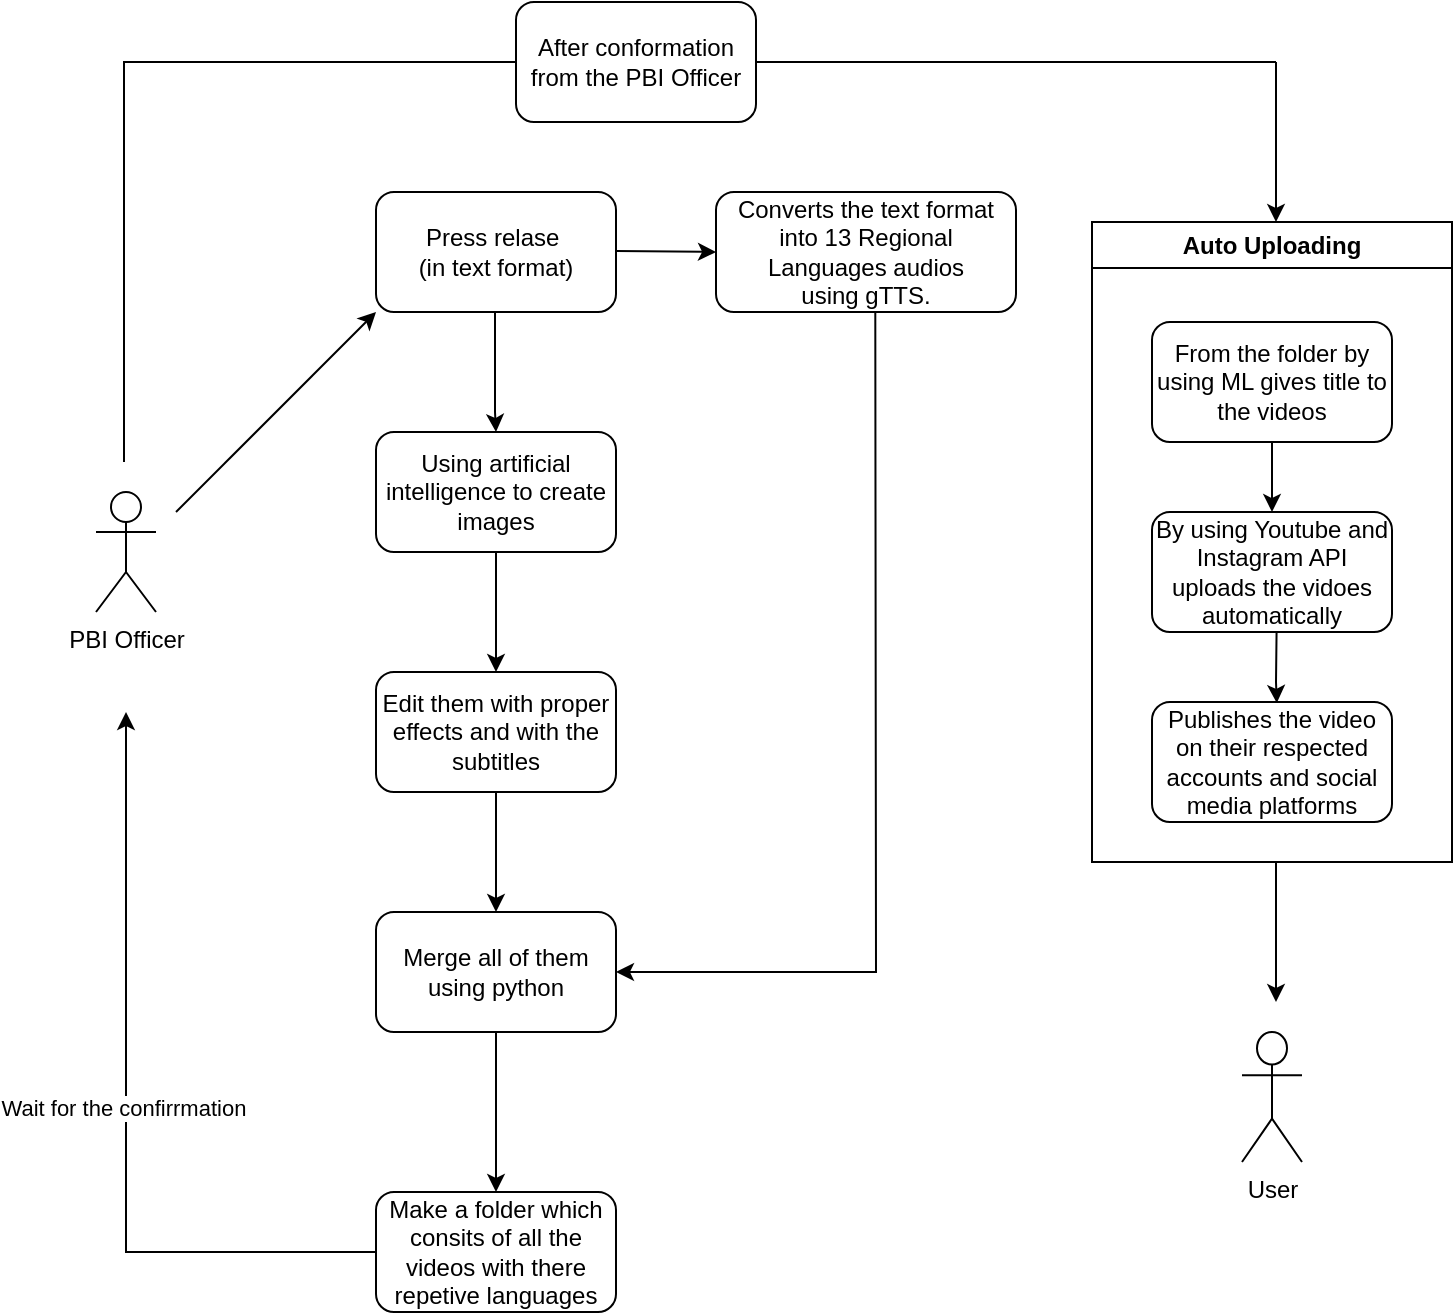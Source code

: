 <mxfile version="21.7.2" type="github">
  <diagram id="prtHgNgQTEPvFCAcTncT" name="Page-1">
    <mxGraphModel dx="1257" dy="691" grid="1" gridSize="10" guides="1" tooltips="1" connect="1" arrows="1" fold="1" page="1" pageScale="1" pageWidth="827" pageHeight="1169" math="0" shadow="0">
      <root>
        <mxCell id="0" />
        <mxCell id="1" parent="0" />
        <mxCell id="FzEf7iByXR1YTfTH5Bd--1" value="PBI Officer" style="shape=umlActor;verticalLabelPosition=bottom;verticalAlign=top;html=1;outlineConnect=0;" vertex="1" parent="1">
          <mxGeometry x="130" y="255" width="30" height="60" as="geometry" />
        </mxCell>
        <mxCell id="FzEf7iByXR1YTfTH5Bd--3" value="" style="endArrow=classic;html=1;rounded=0;" edge="1" parent="1">
          <mxGeometry width="50" height="50" relative="1" as="geometry">
            <mxPoint x="170" y="265" as="sourcePoint" />
            <mxPoint x="270" y="165" as="targetPoint" />
          </mxGeometry>
        </mxCell>
        <mxCell id="FzEf7iByXR1YTfTH5Bd--4" value="Press relase&amp;nbsp;&lt;br&gt;(in text format)" style="rounded=1;whiteSpace=wrap;html=1;" vertex="1" parent="1">
          <mxGeometry x="270" y="105" width="120" height="60" as="geometry" />
        </mxCell>
        <mxCell id="FzEf7iByXR1YTfTH5Bd--5" value="" style="endArrow=classic;html=1;rounded=0;" edge="1" parent="1">
          <mxGeometry width="50" height="50" relative="1" as="geometry">
            <mxPoint x="390" y="134.5" as="sourcePoint" />
            <mxPoint x="440" y="135" as="targetPoint" />
          </mxGeometry>
        </mxCell>
        <mxCell id="FzEf7iByXR1YTfTH5Bd--6" value="Converts the text format into 13 Regional Languages&amp;nbsp;audios using&amp;nbsp;gTTS. " style="rounded=1;whiteSpace=wrap;html=1;" vertex="1" parent="1">
          <mxGeometry x="440" y="105" width="150" height="60" as="geometry" />
        </mxCell>
        <mxCell id="FzEf7iByXR1YTfTH5Bd--7" value="" style="endArrow=classic;html=1;rounded=0;" edge="1" parent="1">
          <mxGeometry width="50" height="50" relative="1" as="geometry">
            <mxPoint x="329.5" y="165" as="sourcePoint" />
            <mxPoint x="330" y="225" as="targetPoint" />
            <Array as="points">
              <mxPoint x="329.5" y="215" />
            </Array>
          </mxGeometry>
        </mxCell>
        <mxCell id="FzEf7iByXR1YTfTH5Bd--13" value="" style="edgeStyle=orthogonalEdgeStyle;rounded=0;orthogonalLoop=1;jettySize=auto;html=1;" edge="1" parent="1" source="FzEf7iByXR1YTfTH5Bd--8" target="FzEf7iByXR1YTfTH5Bd--10">
          <mxGeometry relative="1" as="geometry" />
        </mxCell>
        <mxCell id="FzEf7iByXR1YTfTH5Bd--8" value="Using artificial intelligence to create images" style="rounded=1;whiteSpace=wrap;html=1;" vertex="1" parent="1">
          <mxGeometry x="270" y="225" width="120" height="60" as="geometry" />
        </mxCell>
        <mxCell id="FzEf7iByXR1YTfTH5Bd--15" value="" style="edgeStyle=orthogonalEdgeStyle;rounded=0;orthogonalLoop=1;jettySize=auto;html=1;" edge="1" parent="1" source="FzEf7iByXR1YTfTH5Bd--10" target="FzEf7iByXR1YTfTH5Bd--14">
          <mxGeometry relative="1" as="geometry" />
        </mxCell>
        <mxCell id="FzEf7iByXR1YTfTH5Bd--10" value="Edit them with proper effects and with the subtitles" style="rounded=1;whiteSpace=wrap;html=1;" vertex="1" parent="1">
          <mxGeometry x="270" y="345" width="120" height="60" as="geometry" />
        </mxCell>
        <mxCell id="FzEf7iByXR1YTfTH5Bd--19" value="" style="edgeStyle=orthogonalEdgeStyle;rounded=0;orthogonalLoop=1;jettySize=auto;html=1;" edge="1" parent="1" source="FzEf7iByXR1YTfTH5Bd--14" target="FzEf7iByXR1YTfTH5Bd--18">
          <mxGeometry relative="1" as="geometry" />
        </mxCell>
        <mxCell id="FzEf7iByXR1YTfTH5Bd--14" value="Merge all of them using python" style="rounded=1;whiteSpace=wrap;html=1;" vertex="1" parent="1">
          <mxGeometry x="270" y="465" width="120" height="60" as="geometry" />
        </mxCell>
        <mxCell id="FzEf7iByXR1YTfTH5Bd--17" value="" style="endArrow=classic;html=1;rounded=0;entryX=1;entryY=0.5;entryDx=0;entryDy=0;exitX=0.531;exitY=0.997;exitDx=0;exitDy=0;exitPerimeter=0;" edge="1" parent="1" source="FzEf7iByXR1YTfTH5Bd--6" target="FzEf7iByXR1YTfTH5Bd--14">
          <mxGeometry width="50" height="50" relative="1" as="geometry">
            <mxPoint x="510" y="175" as="sourcePoint" />
            <mxPoint x="570" y="335" as="targetPoint" />
            <Array as="points">
              <mxPoint x="520" y="495" />
            </Array>
          </mxGeometry>
        </mxCell>
        <mxCell id="FzEf7iByXR1YTfTH5Bd--18" value="Make a folder which consits of all the videos with there repetive&amp;nbsp;languages" style="whiteSpace=wrap;html=1;rounded=1;" vertex="1" parent="1">
          <mxGeometry x="270" y="605" width="120" height="60" as="geometry" />
        </mxCell>
        <mxCell id="FzEf7iByXR1YTfTH5Bd--22" value="" style="endArrow=classic;html=1;rounded=0;exitX=0;exitY=0.5;exitDx=0;exitDy=0;" edge="1" parent="1" source="FzEf7iByXR1YTfTH5Bd--18">
          <mxGeometry relative="1" as="geometry">
            <mxPoint x="260" y="625" as="sourcePoint" />
            <mxPoint x="145" y="365" as="targetPoint" />
            <Array as="points">
              <mxPoint x="145" y="635" />
            </Array>
          </mxGeometry>
        </mxCell>
        <mxCell id="FzEf7iByXR1YTfTH5Bd--23" value="Wait for the confirrmation&amp;nbsp;" style="edgeLabel;resizable=0;html=1;align=center;verticalAlign=middle;" connectable="0" vertex="1" parent="FzEf7iByXR1YTfTH5Bd--22">
          <mxGeometry relative="1" as="geometry" />
        </mxCell>
        <mxCell id="FzEf7iByXR1YTfTH5Bd--27" value="" style="endArrow=none;html=1;rounded=0;endFill=0;" edge="1" parent="1">
          <mxGeometry width="50" height="50" relative="1" as="geometry">
            <mxPoint x="144" y="240" as="sourcePoint" />
            <mxPoint x="720" y="40" as="targetPoint" />
            <Array as="points">
              <mxPoint x="144" y="40" />
            </Array>
          </mxGeometry>
        </mxCell>
        <mxCell id="FzEf7iByXR1YTfTH5Bd--30" value="" style="endArrow=classic;html=1;rounded=0;" edge="1" parent="1">
          <mxGeometry width="50" height="50" relative="1" as="geometry">
            <mxPoint x="720" y="40" as="sourcePoint" />
            <mxPoint x="720" y="120" as="targetPoint" />
            <Array as="points" />
          </mxGeometry>
        </mxCell>
        <mxCell id="FzEf7iByXR1YTfTH5Bd--31" value="After conformation from the PBI Officer" style="rounded=1;whiteSpace=wrap;html=1;" vertex="1" parent="1">
          <mxGeometry x="340" y="10" width="120" height="60" as="geometry" />
        </mxCell>
        <mxCell id="FzEf7iByXR1YTfTH5Bd--33" value="Auto Uploading" style="swimlane;whiteSpace=wrap;html=1;" vertex="1" parent="1">
          <mxGeometry x="628" y="120" width="180" height="320" as="geometry" />
        </mxCell>
        <mxCell id="FzEf7iByXR1YTfTH5Bd--37" value="From the folder by using ML gives title to the videos" style="rounded=1;whiteSpace=wrap;html=1;" vertex="1" parent="FzEf7iByXR1YTfTH5Bd--33">
          <mxGeometry x="30" y="50" width="120" height="60" as="geometry" />
        </mxCell>
        <mxCell id="FzEf7iByXR1YTfTH5Bd--38" value="By using Youtube and Instagram API uploads the vidoes automatically" style="rounded=1;whiteSpace=wrap;html=1;" vertex="1" parent="FzEf7iByXR1YTfTH5Bd--33">
          <mxGeometry x="30" y="145" width="120" height="60" as="geometry" />
        </mxCell>
        <mxCell id="FzEf7iByXR1YTfTH5Bd--40" value="" style="endArrow=classic;html=1;rounded=0;entryX=0.5;entryY=0;entryDx=0;entryDy=0;exitX=0.5;exitY=1;exitDx=0;exitDy=0;" edge="1" parent="FzEf7iByXR1YTfTH5Bd--33" source="FzEf7iByXR1YTfTH5Bd--37" target="FzEf7iByXR1YTfTH5Bd--38">
          <mxGeometry width="50" height="50" relative="1" as="geometry">
            <mxPoint x="60" y="165" as="sourcePoint" />
            <mxPoint x="110" y="115" as="targetPoint" />
            <Array as="points">
              <mxPoint x="90" y="125" />
            </Array>
          </mxGeometry>
        </mxCell>
        <mxCell id="FzEf7iByXR1YTfTH5Bd--41" value="Publishes the video on their respected accounts and social media platforms" style="rounded=1;whiteSpace=wrap;html=1;" vertex="1" parent="FzEf7iByXR1YTfTH5Bd--33">
          <mxGeometry x="30" y="240" width="120" height="60" as="geometry" />
        </mxCell>
        <mxCell id="FzEf7iByXR1YTfTH5Bd--42" value="" style="endArrow=classic;html=1;rounded=0;exitX=0.519;exitY=1.004;exitDx=0;exitDy=0;entryX=0.52;entryY=0.008;entryDx=0;entryDy=0;exitPerimeter=0;entryPerimeter=0;" edge="1" parent="FzEf7iByXR1YTfTH5Bd--33" source="FzEf7iByXR1YTfTH5Bd--38" target="FzEf7iByXR1YTfTH5Bd--41">
          <mxGeometry width="50" height="50" relative="1" as="geometry">
            <mxPoint x="82" y="270" as="sourcePoint" />
            <mxPoint x="132" y="220" as="targetPoint" />
            <Array as="points">
              <mxPoint x="92" y="230" />
            </Array>
          </mxGeometry>
        </mxCell>
        <mxCell id="FzEf7iByXR1YTfTH5Bd--44" value="User&lt;br&gt;" style="shape=umlActor;verticalLabelPosition=bottom;verticalAlign=top;html=1;outlineConnect=0;" vertex="1" parent="1">
          <mxGeometry x="703" y="525" width="30" height="65" as="geometry" />
        </mxCell>
        <mxCell id="FzEf7iByXR1YTfTH5Bd--45" value="" style="endArrow=classic;html=1;rounded=0;" edge="1" parent="1">
          <mxGeometry width="50" height="50" relative="1" as="geometry">
            <mxPoint x="720" y="440" as="sourcePoint" />
            <mxPoint x="720" y="510" as="targetPoint" />
          </mxGeometry>
        </mxCell>
      </root>
    </mxGraphModel>
  </diagram>
</mxfile>
